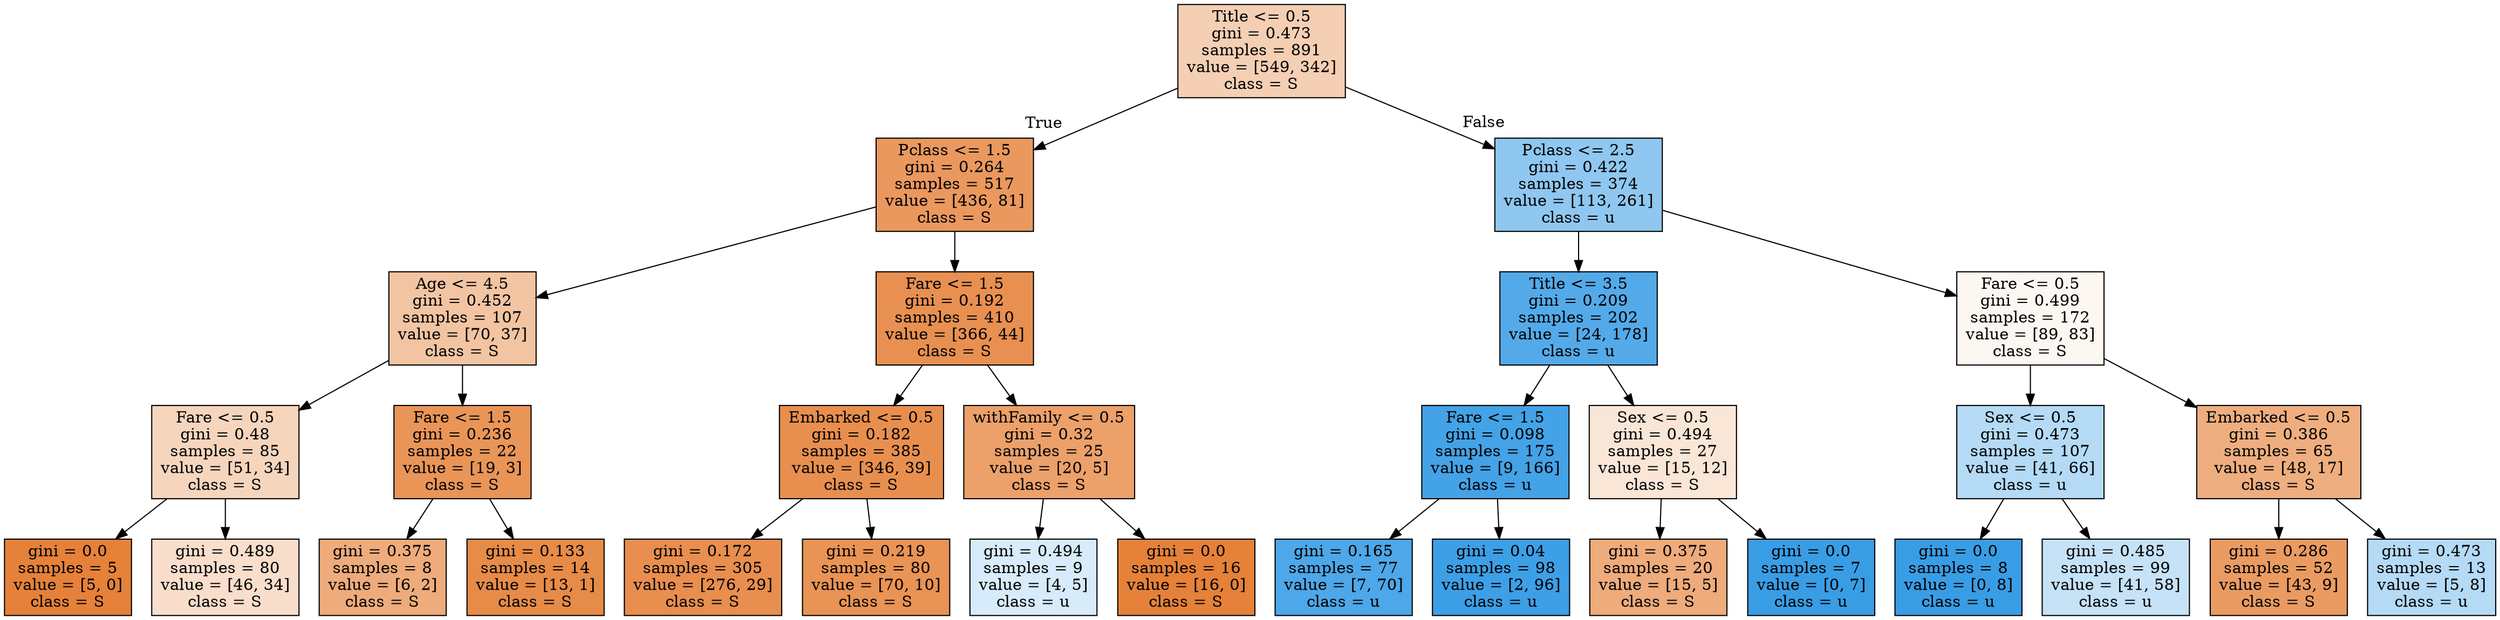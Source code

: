 digraph Tree {
node [shape=box, style="filled", color="black"] ;
0 [label="Title <= 0.5\ngini = 0.473\nsamples = 891\nvalue = [549, 342]\nclass = S", fillcolor="#f5cfb4"] ;
1 [label="Pclass <= 1.5\ngini = 0.264\nsamples = 517\nvalue = [436, 81]\nclass = S", fillcolor="#ea985e"] ;
0 -> 1 [labeldistance=2.5, labelangle=45, headlabel="True"] ;
2 [label="Age <= 4.5\ngini = 0.452\nsamples = 107\nvalue = [70, 37]\nclass = S", fillcolor="#f3c4a2"] ;
1 -> 2 ;
3 [label="Fare <= 0.5\ngini = 0.48\nsamples = 85\nvalue = [51, 34]\nclass = S", fillcolor="#f6d5bd"] ;
2 -> 3 ;
4 [label="gini = 0.0\nsamples = 5\nvalue = [5, 0]\nclass = S", fillcolor="#e58139"] ;
3 -> 4 ;
5 [label="gini = 0.489\nsamples = 80\nvalue = [46, 34]\nclass = S", fillcolor="#f8decb"] ;
3 -> 5 ;
6 [label="Fare <= 1.5\ngini = 0.236\nsamples = 22\nvalue = [19, 3]\nclass = S", fillcolor="#e99558"] ;
2 -> 6 ;
7 [label="gini = 0.375\nsamples = 8\nvalue = [6, 2]\nclass = S", fillcolor="#eeab7b"] ;
6 -> 7 ;
8 [label="gini = 0.133\nsamples = 14\nvalue = [13, 1]\nclass = S", fillcolor="#e78b48"] ;
6 -> 8 ;
9 [label="Fare <= 1.5\ngini = 0.192\nsamples = 410\nvalue = [366, 44]\nclass = S", fillcolor="#e89051"] ;
1 -> 9 ;
10 [label="Embarked <= 0.5\ngini = 0.182\nsamples = 385\nvalue = [346, 39]\nclass = S", fillcolor="#e88f4f"] ;
9 -> 10 ;
11 [label="gini = 0.172\nsamples = 305\nvalue = [276, 29]\nclass = S", fillcolor="#e88e4e"] ;
10 -> 11 ;
12 [label="gini = 0.219\nsamples = 80\nvalue = [70, 10]\nclass = S", fillcolor="#e99355"] ;
10 -> 12 ;
13 [label="withFamily <= 0.5\ngini = 0.32\nsamples = 25\nvalue = [20, 5]\nclass = S", fillcolor="#eca06a"] ;
9 -> 13 ;
14 [label="gini = 0.494\nsamples = 9\nvalue = [4, 5]\nclass = u", fillcolor="#d7ebfa"] ;
13 -> 14 ;
15 [label="gini = 0.0\nsamples = 16\nvalue = [16, 0]\nclass = S", fillcolor="#e58139"] ;
13 -> 15 ;
16 [label="Pclass <= 2.5\ngini = 0.422\nsamples = 374\nvalue = [113, 261]\nclass = u", fillcolor="#8fc7f0"] ;
0 -> 16 [labeldistance=2.5, labelangle=-45, headlabel="False"] ;
17 [label="Title <= 3.5\ngini = 0.209\nsamples = 202\nvalue = [24, 178]\nclass = u", fillcolor="#54aae9"] ;
16 -> 17 ;
18 [label="Fare <= 1.5\ngini = 0.098\nsamples = 175\nvalue = [9, 166]\nclass = u", fillcolor="#44a2e6"] ;
17 -> 18 ;
19 [label="gini = 0.165\nsamples = 77\nvalue = [7, 70]\nclass = u", fillcolor="#4da7e8"] ;
18 -> 19 ;
20 [label="gini = 0.04\nsamples = 98\nvalue = [2, 96]\nclass = u", fillcolor="#3d9fe6"] ;
18 -> 20 ;
21 [label="Sex <= 0.5\ngini = 0.494\nsamples = 27\nvalue = [15, 12]\nclass = S", fillcolor="#fae6d7"] ;
17 -> 21 ;
22 [label="gini = 0.375\nsamples = 20\nvalue = [15, 5]\nclass = S", fillcolor="#eeab7b"] ;
21 -> 22 ;
23 [label="gini = 0.0\nsamples = 7\nvalue = [0, 7]\nclass = u", fillcolor="#399de5"] ;
21 -> 23 ;
24 [label="Fare <= 0.5\ngini = 0.499\nsamples = 172\nvalue = [89, 83]\nclass = S", fillcolor="#fdf7f2"] ;
16 -> 24 ;
25 [label="Sex <= 0.5\ngini = 0.473\nsamples = 107\nvalue = [41, 66]\nclass = u", fillcolor="#b4daf5"] ;
24 -> 25 ;
26 [label="gini = 0.0\nsamples = 8\nvalue = [0, 8]\nclass = u", fillcolor="#399de5"] ;
25 -> 26 ;
27 [label="gini = 0.485\nsamples = 99\nvalue = [41, 58]\nclass = u", fillcolor="#c5e2f7"] ;
25 -> 27 ;
28 [label="Embarked <= 0.5\ngini = 0.386\nsamples = 65\nvalue = [48, 17]\nclass = S", fillcolor="#eeae7f"] ;
24 -> 28 ;
29 [label="gini = 0.286\nsamples = 52\nvalue = [43, 9]\nclass = S", fillcolor="#ea9b62"] ;
28 -> 29 ;
30 [label="gini = 0.473\nsamples = 13\nvalue = [5, 8]\nclass = u", fillcolor="#b5daf5"] ;
28 -> 30 ;
}